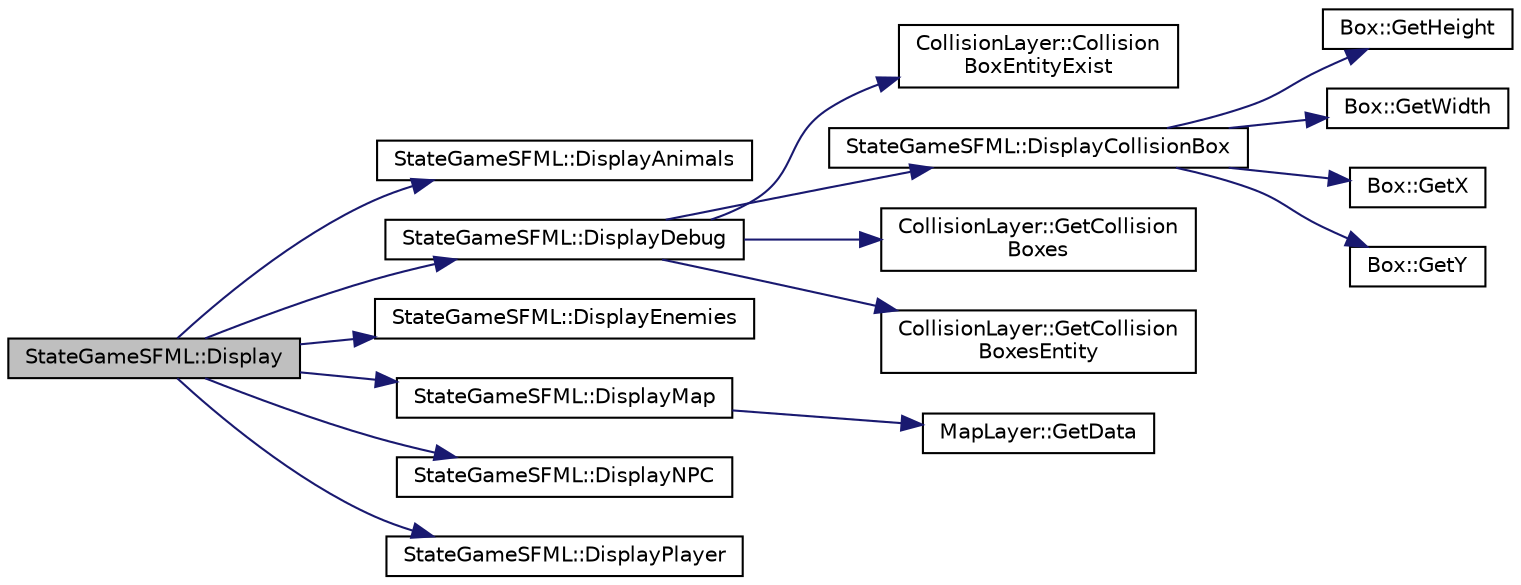 digraph "StateGameSFML::Display"
{
 // LATEX_PDF_SIZE
  bgcolor="transparent";
  edge [fontname="Helvetica",fontsize="10",labelfontname="Helvetica",labelfontsize="10"];
  node [fontname="Helvetica",fontsize="10",shape=record];
  rankdir="LR";
  Node1 [label="StateGameSFML::Display",height=0.2,width=0.4,color="black", fillcolor="grey75", style="filled", fontcolor="black",tooltip="Fonction d'affichage du State."];
  Node1 -> Node2 [color="midnightblue",fontsize="10",style="solid",fontname="Helvetica"];
  Node2 [label="StateGameSFML::DisplayAnimals",height=0.2,width=0.4,color="black",URL="$classStateGameSFML.html#a265c4eb3af7d7802c8346d1733c04a33",tooltip=" "];
  Node1 -> Node3 [color="midnightblue",fontsize="10",style="solid",fontname="Helvetica"];
  Node3 [label="StateGameSFML::DisplayDebug",height=0.2,width=0.4,color="black",URL="$classStateGameSFML.html#a8e856a9c6fca122ce3a10e3cf877531b",tooltip="Affichage le mode debug sur la fenêtre SFML."];
  Node3 -> Node4 [color="midnightblue",fontsize="10",style="solid",fontname="Helvetica"];
  Node4 [label="CollisionLayer::Collision\lBoxEntityExist",height=0.2,width=0.4,color="black",URL="$classCollisionLayer.html#afb66a7971431ff144d9cf60dc38d01fd",tooltip="Permet de savoir si une clé existe."];
  Node3 -> Node5 [color="midnightblue",fontsize="10",style="solid",fontname="Helvetica"];
  Node5 [label="StateGameSFML::DisplayCollisionBox",height=0.2,width=0.4,color="black",URL="$classStateGameSFML.html#afa1f199a43a6300f85af4441f188788a",tooltip="Affichage une CollisionBox sur la fenêtre SFML."];
  Node5 -> Node6 [color="midnightblue",fontsize="10",style="solid",fontname="Helvetica"];
  Node6 [label="Box::GetHeight",height=0.2,width=0.4,color="black",URL="$classBox.html#ad7d6b9ab23698fedd6637fe0a4c40fb3",tooltip="Retourne height."];
  Node5 -> Node7 [color="midnightblue",fontsize="10",style="solid",fontname="Helvetica"];
  Node7 [label="Box::GetWidth",height=0.2,width=0.4,color="black",URL="$classBox.html#ac9e53c8e2f33ef5ef0a11c48f979ab04",tooltip="Retourne width."];
  Node5 -> Node8 [color="midnightblue",fontsize="10",style="solid",fontname="Helvetica"];
  Node8 [label="Box::GetX",height=0.2,width=0.4,color="black",URL="$classBox.html#ade06873a13d2d1df5eb5d2cfc2a16d29",tooltip="Retourne x."];
  Node5 -> Node9 [color="midnightblue",fontsize="10",style="solid",fontname="Helvetica"];
  Node9 [label="Box::GetY",height=0.2,width=0.4,color="black",URL="$classBox.html#af86b090508898469761c0d61c8230133",tooltip="Retourne y."];
  Node3 -> Node10 [color="midnightblue",fontsize="10",style="solid",fontname="Helvetica"];
  Node10 [label="CollisionLayer::GetCollision\lBoxes",height=0.2,width=0.4,color="black",URL="$classCollisionLayer.html#a620b4ce21e4699a1a067ffaa60848667",tooltip="Fonction permettant de récupérer les CollisionBox de l'objet."];
  Node3 -> Node11 [color="midnightblue",fontsize="10",style="solid",fontname="Helvetica"];
  Node11 [label="CollisionLayer::GetCollision\lBoxesEntity",height=0.2,width=0.4,color="black",URL="$classCollisionLayer.html#a88cf3f7e5b55058df61d24f199c54b5b",tooltip="Fonction permettant de récupérer les CollisionBox des entités de l'objet."];
  Node1 -> Node12 [color="midnightblue",fontsize="10",style="solid",fontname="Helvetica"];
  Node12 [label="StateGameSFML::DisplayEnemies",height=0.2,width=0.4,color="black",URL="$classStateGameSFML.html#adf6ee90de35ff10823393abd805a9c5a",tooltip="Affichage des ennemis sur la fenêtre SFML."];
  Node1 -> Node13 [color="midnightblue",fontsize="10",style="solid",fontname="Helvetica"];
  Node13 [label="StateGameSFML::DisplayMap",height=0.2,width=0.4,color="black",URL="$classStateGameSFML.html#a2b1f85fa6cb33dc1bd01bcfa73498f9d",tooltip="Affichage la carte sur la fenêtre SFML."];
  Node13 -> Node14 [color="midnightblue",fontsize="10",style="solid",fontname="Helvetica"];
  Node14 [label="MapLayer::GetData",height=0.2,width=0.4,color="black",URL="$classMapLayer.html#a9710e1d180cac781c1a407251ef763a9",tooltip="Retourne la valeur de la MapLayer au coordonnées (x, y). Converti les indices du tableau 1D en indice..."];
  Node1 -> Node15 [color="midnightblue",fontsize="10",style="solid",fontname="Helvetica"];
  Node15 [label="StateGameSFML::DisplayNPC",height=0.2,width=0.4,color="black",URL="$classStateGameSFML.html#a5f0d355889710621e18c19a3a9bd3fce",tooltip="Affichage des PNJ sur la fenêtre SFML."];
  Node1 -> Node16 [color="midnightblue",fontsize="10",style="solid",fontname="Helvetica"];
  Node16 [label="StateGameSFML::DisplayPlayer",height=0.2,width=0.4,color="black",URL="$classStateGameSFML.html#ab8edc971c531e6f8f91f9b966fe43df2",tooltip="Affichage le joueur sur la fenêtre SFML."];
}
